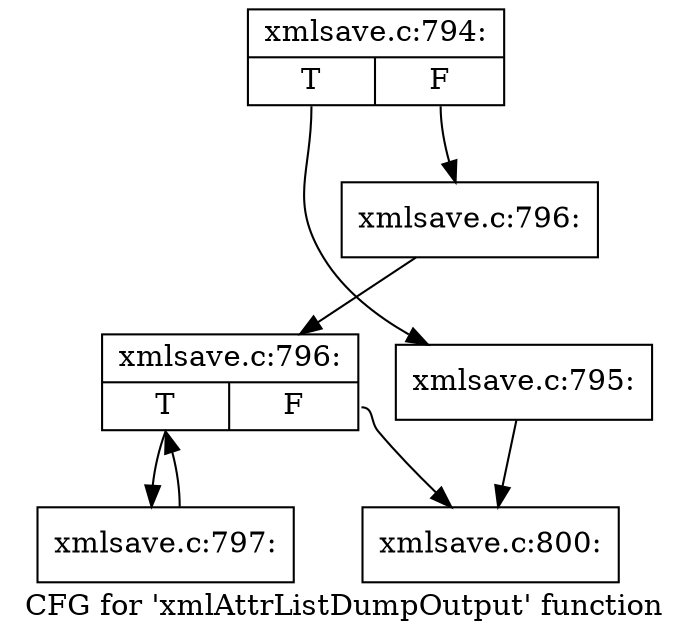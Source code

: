 digraph "CFG for 'xmlAttrListDumpOutput' function" {
	label="CFG for 'xmlAttrListDumpOutput' function";

	Node0x58441b0 [shape=record,label="{xmlsave.c:794:|{<s0>T|<s1>F}}"];
	Node0x58441b0:s0 -> Node0x58432f0;
	Node0x58441b0:s1 -> Node0x5843340;
	Node0x58432f0 [shape=record,label="{xmlsave.c:795:}"];
	Node0x58432f0 -> Node0x5845090;
	Node0x5843340 [shape=record,label="{xmlsave.c:796:}"];
	Node0x5843340 -> Node0x5844eb0;
	Node0x5844eb0 [shape=record,label="{xmlsave.c:796:|{<s0>T|<s1>F}}"];
	Node0x5844eb0:s0 -> Node0x5845260;
	Node0x5844eb0:s1 -> Node0x5845090;
	Node0x5845260 [shape=record,label="{xmlsave.c:797:}"];
	Node0x5845260 -> Node0x5844eb0;
	Node0x5845090 [shape=record,label="{xmlsave.c:800:}"];
}
